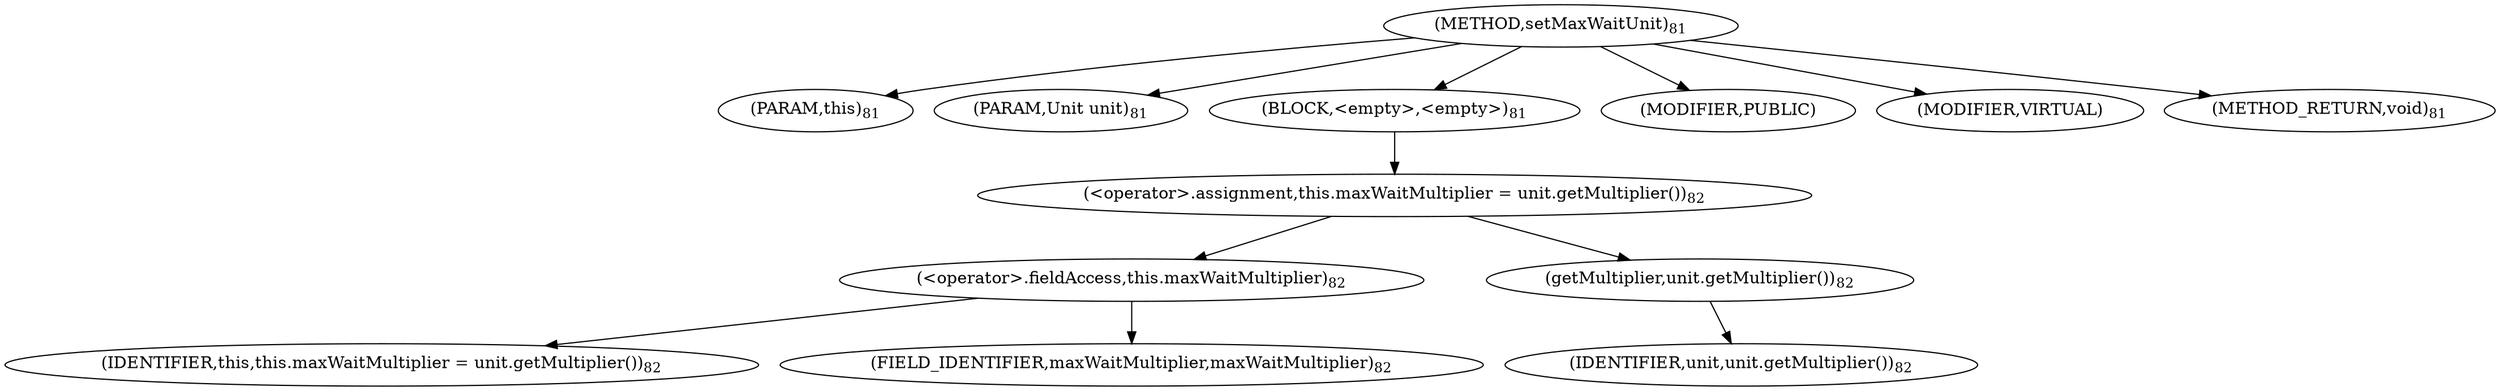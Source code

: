 digraph "setMaxWaitUnit" {  
"88" [label = <(METHOD,setMaxWaitUnit)<SUB>81</SUB>> ]
"89" [label = <(PARAM,this)<SUB>81</SUB>> ]
"90" [label = <(PARAM,Unit unit)<SUB>81</SUB>> ]
"91" [label = <(BLOCK,&lt;empty&gt;,&lt;empty&gt;)<SUB>81</SUB>> ]
"92" [label = <(&lt;operator&gt;.assignment,this.maxWaitMultiplier = unit.getMultiplier())<SUB>82</SUB>> ]
"93" [label = <(&lt;operator&gt;.fieldAccess,this.maxWaitMultiplier)<SUB>82</SUB>> ]
"94" [label = <(IDENTIFIER,this,this.maxWaitMultiplier = unit.getMultiplier())<SUB>82</SUB>> ]
"95" [label = <(FIELD_IDENTIFIER,maxWaitMultiplier,maxWaitMultiplier)<SUB>82</SUB>> ]
"96" [label = <(getMultiplier,unit.getMultiplier())<SUB>82</SUB>> ]
"97" [label = <(IDENTIFIER,unit,unit.getMultiplier())<SUB>82</SUB>> ]
"98" [label = <(MODIFIER,PUBLIC)> ]
"99" [label = <(MODIFIER,VIRTUAL)> ]
"100" [label = <(METHOD_RETURN,void)<SUB>81</SUB>> ]
  "88" -> "89" 
  "88" -> "90" 
  "88" -> "91" 
  "88" -> "98" 
  "88" -> "99" 
  "88" -> "100" 
  "91" -> "92" 
  "92" -> "93" 
  "92" -> "96" 
  "93" -> "94" 
  "93" -> "95" 
  "96" -> "97" 
}
